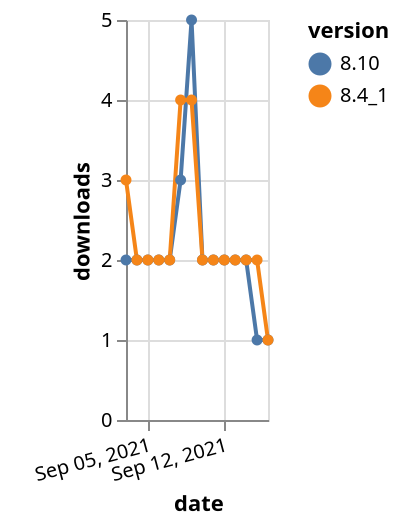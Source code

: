 {"$schema": "https://vega.github.io/schema/vega-lite/v5.json", "description": "A simple bar chart with embedded data.", "data": {"values": [{"date": "2021-09-03", "total": 3349, "delta": 2, "version": "8.10"}, {"date": "2021-09-04", "total": 3351, "delta": 2, "version": "8.10"}, {"date": "2021-09-05", "total": 3353, "delta": 2, "version": "8.10"}, {"date": "2021-09-06", "total": 3355, "delta": 2, "version": "8.10"}, {"date": "2021-09-07", "total": 3357, "delta": 2, "version": "8.10"}, {"date": "2021-09-08", "total": 3360, "delta": 3, "version": "8.10"}, {"date": "2021-09-09", "total": 3365, "delta": 5, "version": "8.10"}, {"date": "2021-09-10", "total": 3367, "delta": 2, "version": "8.10"}, {"date": "2021-09-11", "total": 3369, "delta": 2, "version": "8.10"}, {"date": "2021-09-12", "total": 3371, "delta": 2, "version": "8.10"}, {"date": "2021-09-13", "total": 3373, "delta": 2, "version": "8.10"}, {"date": "2021-09-14", "total": 3375, "delta": 2, "version": "8.10"}, {"date": "2021-09-15", "total": 3376, "delta": 1, "version": "8.10"}, {"date": "2021-09-16", "total": 3377, "delta": 1, "version": "8.10"}, {"date": "2021-09-03", "total": 3357, "delta": 3, "version": "8.4_1"}, {"date": "2021-09-04", "total": 3359, "delta": 2, "version": "8.4_1"}, {"date": "2021-09-05", "total": 3361, "delta": 2, "version": "8.4_1"}, {"date": "2021-09-06", "total": 3363, "delta": 2, "version": "8.4_1"}, {"date": "2021-09-07", "total": 3365, "delta": 2, "version": "8.4_1"}, {"date": "2021-09-08", "total": 3369, "delta": 4, "version": "8.4_1"}, {"date": "2021-09-09", "total": 3373, "delta": 4, "version": "8.4_1"}, {"date": "2021-09-10", "total": 3375, "delta": 2, "version": "8.4_1"}, {"date": "2021-09-11", "total": 3377, "delta": 2, "version": "8.4_1"}, {"date": "2021-09-12", "total": 3379, "delta": 2, "version": "8.4_1"}, {"date": "2021-09-13", "total": 3381, "delta": 2, "version": "8.4_1"}, {"date": "2021-09-14", "total": 3383, "delta": 2, "version": "8.4_1"}, {"date": "2021-09-15", "total": 3385, "delta": 2, "version": "8.4_1"}, {"date": "2021-09-16", "total": 3386, "delta": 1, "version": "8.4_1"}]}, "width": "container", "mark": {"type": "line", "point": {"filled": true}}, "encoding": {"x": {"field": "date", "type": "temporal", "timeUnit": "yearmonthdate", "title": "date", "axis": {"labelAngle": -15}}, "y": {"field": "delta", "type": "quantitative", "title": "downloads"}, "color": {"field": "version", "type": "nominal"}, "tooltip": {"field": "delta"}}}